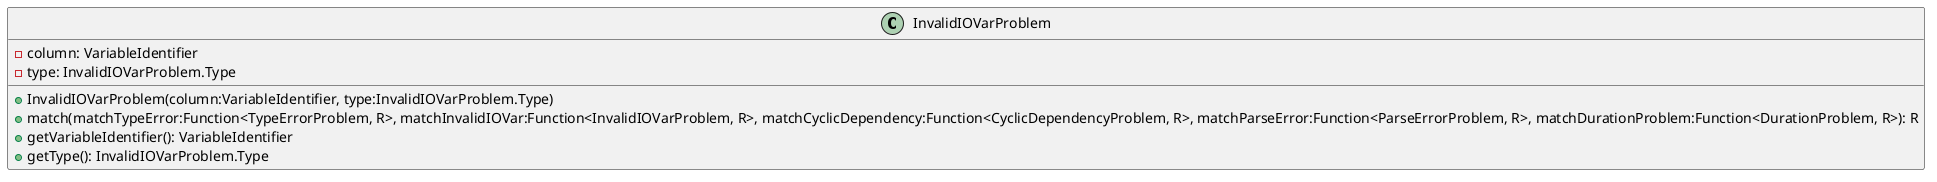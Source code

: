 @startuml

    class InvalidIOVarProblem {
        -column: VariableIdentifier
        -type: InvalidIOVarProblem.Type
        +InvalidIOVarProblem(column:VariableIdentifier, type:InvalidIOVarProblem.Type)
        +match(matchTypeError:Function<TypeErrorProblem, R>, matchInvalidIOVar:Function<InvalidIOVarProblem, R>, matchCyclicDependency:Function<CyclicDependencyProblem, R>, matchParseError:Function<ParseErrorProblem, R>, matchDurationProblem:Function<DurationProblem, R>): R
        +getVariableIdentifier(): VariableIdentifier
        +getType(): InvalidIOVarProblem.Type
    }

@enduml
